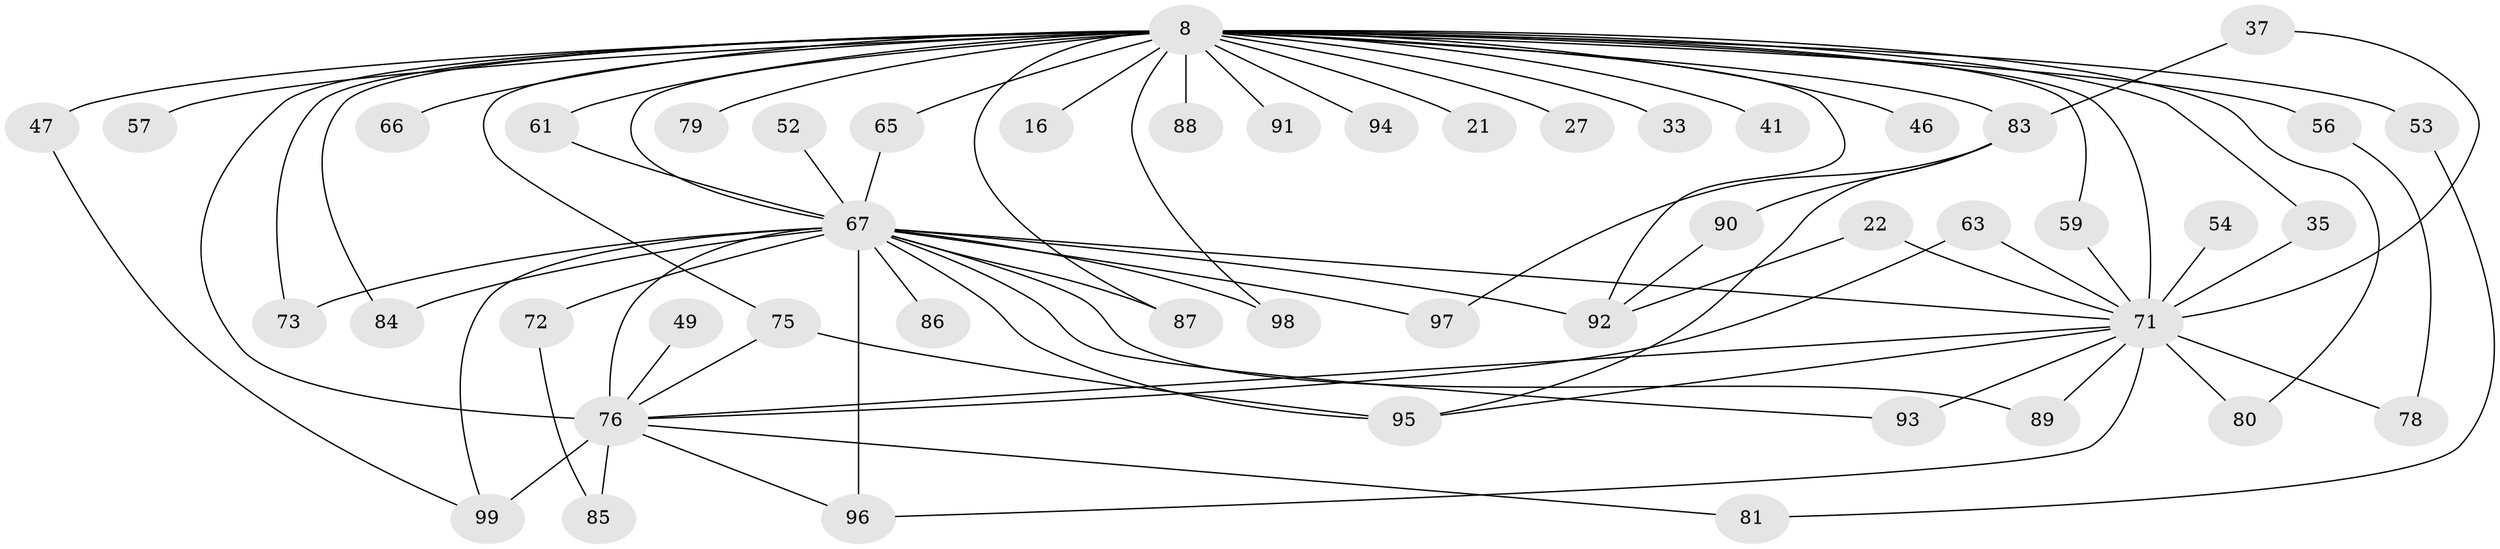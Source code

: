 // original degree distribution, {16: 0.010101010101010102, 22: 0.010101010101010102, 19: 0.010101010101010102, 17: 0.010101010101010102, 24: 0.010101010101010102, 31: 0.010101010101010102, 29: 0.010101010101010102, 23: 0.010101010101010102, 20: 0.010101010101010102, 12: 0.010101010101010102, 6: 0.020202020202020204, 8: 0.010101010101010102, 4: 0.09090909090909091, 2: 0.6262626262626263, 3: 0.12121212121212122, 5: 0.020202020202020204, 7: 0.010101010101010102}
// Generated by graph-tools (version 1.1) at 2025/44/03/09/25 04:44:44]
// undirected, 49 vertices, 79 edges
graph export_dot {
graph [start="1"]
  node [color=gray90,style=filled];
  8 [super="+6+7"];
  16;
  21;
  22;
  27;
  33;
  35;
  37;
  41;
  46;
  47;
  49;
  52;
  53;
  54;
  56 [super="+30"];
  57;
  59;
  61;
  63;
  65 [super="+32+62+60"];
  66 [super="+55"];
  67 [super="+43+31+9+14+40"];
  71 [super="+10+17"];
  72;
  73;
  75 [super="+26+69"];
  76 [super="+58+42+51+28+24"];
  78;
  79;
  80;
  81;
  83 [super="+34+74"];
  84 [super="+70"];
  85;
  86;
  87 [super="+23"];
  88;
  89;
  90;
  91;
  92 [super="+45"];
  93;
  94;
  95 [super="+48"];
  96 [super="+50+68+82"];
  97;
  98;
  99 [super="+77"];
  8 -- 27 [weight=2];
  8 -- 35;
  8 -- 41 [weight=2];
  8 -- 53 [weight=2];
  8 -- 57 [weight=2];
  8 -- 66 [weight=2];
  8 -- 79 [weight=2];
  8 -- 94 [weight=2];
  8 -- 98;
  8 -- 65 [weight=3];
  8 -- 67 [weight=12];
  8 -- 75 [weight=2];
  8 -- 16 [weight=2];
  8 -- 80;
  8 -- 83 [weight=7];
  8 -- 84 [weight=2];
  8 -- 21 [weight=2];
  8 -- 91 [weight=2];
  8 -- 59;
  8 -- 87 [weight=3];
  8 -- 71 [weight=14];
  8 -- 73;
  8 -- 88 [weight=2];
  8 -- 33 [weight=2];
  8 -- 92 [weight=2];
  8 -- 46 [weight=2];
  8 -- 47 [weight=2];
  8 -- 56 [weight=3];
  8 -- 61;
  8 -- 76 [weight=10];
  22 -- 92;
  22 -- 71;
  35 -- 71;
  37 -- 83;
  37 -- 71;
  47 -- 99;
  49 -- 76 [weight=2];
  52 -- 67 [weight=2];
  53 -- 81;
  54 -- 71 [weight=2];
  56 -- 78;
  59 -- 71;
  61 -- 67;
  63 -- 76;
  63 -- 71;
  65 -- 67 [weight=4];
  67 -- 87;
  67 -- 95;
  67 -- 72 [weight=2];
  67 -- 73;
  67 -- 76 [weight=2];
  67 -- 84;
  67 -- 86 [weight=2];
  67 -- 89;
  67 -- 92 [weight=2];
  67 -- 93;
  67 -- 96 [weight=3];
  67 -- 97;
  67 -- 98;
  67 -- 99;
  67 -- 71 [weight=8];
  71 -- 76 [weight=4];
  71 -- 78;
  71 -- 80;
  71 -- 89;
  71 -- 93;
  71 -- 95;
  71 -- 96;
  72 -- 85;
  75 -- 76 [weight=2];
  75 -- 95;
  76 -- 96;
  76 -- 81;
  76 -- 85;
  76 -- 99 [weight=2];
  83 -- 97;
  83 -- 90;
  83 -- 95;
  90 -- 92;
}
